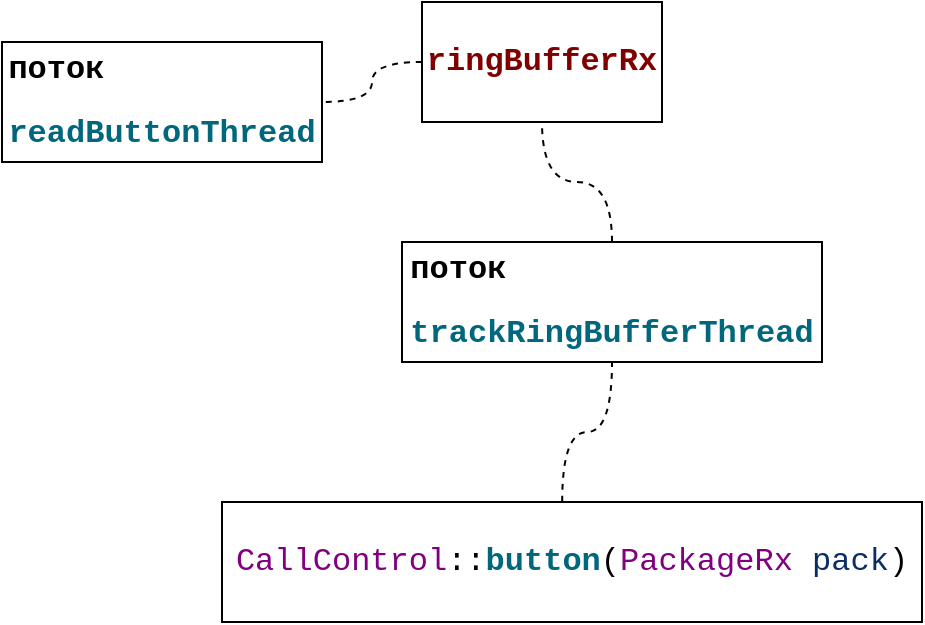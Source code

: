 <mxfile version="19.0.0" type="device"><diagram id="HFC4o7VXz8tdsgXvQ095" name="Page-1"><mxGraphModel dx="981" dy="2251" grid="1" gridSize="10" guides="1" tooltips="1" connect="1" arrows="1" fold="1" page="1" pageScale="1" pageWidth="2336" pageHeight="1654" math="0" shadow="0"><root><mxCell id="0"/><mxCell id="1" parent="0"/><mxCell id="BfFagwlpjobnbaaKY8XI-1" value="&lt;pre style=&quot;background: transparent; font-family: &amp;quot;Liberation Mono&amp;quot;, monospace; font-size: 10pt; text-align: start;&quot; class=&quot;western&quot;&gt;&lt;font color=&quot;#000000&quot;&gt;&lt;font style=&quot;font-size: 12pt;&quot;&gt;&lt;span style=&quot;background: transparent;&quot;&gt;&lt;b style=&quot;&quot;&gt;поток&lt;font color=&quot;#00677c&quot;&gt; &lt;/font&gt;&lt;/b&gt;&lt;/span&gt;&lt;/font&gt;&lt;/font&gt;&lt;/pre&gt;&lt;pre style=&quot;background: transparent; font-family: &amp;quot;Liberation Mono&amp;quot;, monospace; font-size: 10pt; text-align: start;&quot; class=&quot;western&quot;&gt;&lt;font color=&quot;#000000&quot;&gt;&lt;font style=&quot;font-size: 12pt;&quot;&gt;&lt;span style=&quot;background: transparent;&quot;&gt;&lt;font color=&quot;#00677c&quot;&gt;&lt;b&gt;readButtonThread&lt;/b&gt;&lt;/font&gt;&lt;/span&gt;&lt;/font&gt;&lt;/font&gt;&lt;/pre&gt;" style="rounded=0;whiteSpace=wrap;html=1;" vertex="1" parent="1"><mxGeometry x="30" y="-80" width="160" height="60" as="geometry"/></mxCell><mxCell id="BfFagwlpjobnbaaKY8XI-2" value="&lt;pre style=&quot;background: transparent; font-family: &amp;quot;Liberation Mono&amp;quot;, monospace; font-size: 10pt; text-align: start;&quot; class=&quot;western&quot;&gt;&lt;font color=&quot;#000000&quot;&gt;&lt;font color=&quot;#800000&quot;&gt;&lt;font style=&quot;font-size: 12pt;&quot;&gt;&lt;b&gt;ringBufferRx&lt;/b&gt;&lt;/font&gt;&lt;/font&gt;&lt;/font&gt;&lt;/pre&gt;" style="rounded=0;whiteSpace=wrap;html=1;" vertex="1" parent="1"><mxGeometry x="240" y="-100" width="120" height="60" as="geometry"/></mxCell><mxCell id="BfFagwlpjobnbaaKY8XI-5" value="" style="endArrow=none;dashed=1;html=1;strokeWidth=1;rounded=0;entryX=1;entryY=0.5;entryDx=0;entryDy=0;exitX=0;exitY=0.5;exitDx=0;exitDy=0;edgeStyle=orthogonalEdgeStyle;curved=1;" edge="1" parent="1" source="BfFagwlpjobnbaaKY8XI-2" target="BfFagwlpjobnbaaKY8XI-1"><mxGeometry width="50" height="50" relative="1" as="geometry"><mxPoint x="570" y="340" as="sourcePoint"/><mxPoint x="620" y="290" as="targetPoint"/></mxGeometry></mxCell><mxCell id="BfFagwlpjobnbaaKY8XI-6" value="&lt;pre style=&quot;background: transparent; font-family: &amp;quot;Liberation Mono&amp;quot;, monospace; font-size: 10pt; text-align: start;&quot; class=&quot;western&quot;&gt;&lt;font color=&quot;#800080&quot;&gt;&lt;font style=&quot;font-size: 12pt;&quot;&gt;CallControl&lt;/font&gt;&lt;/font&gt;&lt;font style=&quot;font-size: 12pt;&quot;&gt;::&lt;/font&gt;&lt;font color=&quot;#00677c&quot;&gt;&lt;font style=&quot;font-size: 12pt;&quot;&gt;&lt;b&gt;button&lt;/b&gt;&lt;/font&gt;&lt;/font&gt;&lt;font style=&quot;font-size: 12pt;&quot;&gt;(&lt;/font&gt;&lt;font color=&quot;#800080&quot;&gt;&lt;font style=&quot;font-size: 12pt;&quot;&gt;PackageRx&lt;/font&gt;&lt;/font&gt;&lt;font color=&quot;#c0c0c0&quot;&gt;&lt;font style=&quot;font-size: 12pt;&quot;&gt; &lt;/font&gt;&lt;/font&gt;&lt;font color=&quot;#092e64&quot;&gt;&lt;font style=&quot;font-size: 12pt;&quot;&gt;pack&lt;/font&gt;&lt;/font&gt;&lt;font style=&quot;font-size: 12pt;&quot;&gt;)&lt;/font&gt;&lt;/pre&gt;" style="rounded=0;whiteSpace=wrap;html=1;" vertex="1" parent="1"><mxGeometry x="140" y="150" width="350" height="60" as="geometry"/></mxCell><mxCell id="BfFagwlpjobnbaaKY8XI-7" value="&lt;pre style=&quot;background: transparent; font-family: &amp;quot;Liberation Mono&amp;quot;, monospace; font-size: 10pt; text-align: start;&quot; class=&quot;western&quot;&gt;&lt;font color=&quot;#000000&quot;&gt;&lt;font style=&quot;font-size: 12pt;&quot;&gt;&lt;span style=&quot;background: transparent;&quot;&gt;&lt;b style=&quot;&quot;&gt;поток&lt;font color=&quot;#00677c&quot;&gt; &lt;/font&gt;&lt;/b&gt;&lt;/span&gt;&lt;/font&gt;&lt;/font&gt;&lt;/pre&gt;&lt;pre style=&quot;background: transparent; font-family: &amp;quot;Liberation Mono&amp;quot;, monospace; font-size: 10pt; text-align: start;&quot; class=&quot;western&quot;&gt;&lt;pre style=&quot;background: transparent; font-family: &amp;quot;Liberation Mono&amp;quot;, monospace; font-size: 10pt;&quot; class=&quot;western&quot;&gt;&lt;font color=&quot;#000000&quot;&gt;&lt;font color=&quot;#00677c&quot;&gt;&lt;font style=&quot;font-size: 12pt;&quot;&gt;&lt;b&gt;trackRingBufferThread&lt;/b&gt;&lt;/font&gt;&lt;/font&gt;&lt;/font&gt;&lt;/pre&gt;&lt;/pre&gt;" style="rounded=0;whiteSpace=wrap;html=1;" vertex="1" parent="1"><mxGeometry x="230" y="20" width="210" height="60" as="geometry"/></mxCell><mxCell id="BfFagwlpjobnbaaKY8XI-10" value="" style="endArrow=none;html=1;rounded=0;fontColor=#000000;entryX=0.5;entryY=1;entryDx=0;entryDy=0;exitX=0.5;exitY=0;exitDx=0;exitDy=0;edgeStyle=orthogonalEdgeStyle;curved=1;dashed=1;" edge="1" parent="1" source="BfFagwlpjobnbaaKY8XI-7" target="BfFagwlpjobnbaaKY8XI-2"><mxGeometry width="50" height="50" relative="1" as="geometry"><mxPoint x="440" y="320" as="sourcePoint"/><mxPoint x="490" y="270" as="targetPoint"/></mxGeometry></mxCell><mxCell id="BfFagwlpjobnbaaKY8XI-11" value="" style="endArrow=none;dashed=1;html=1;strokeWidth=1;rounded=0;fontColor=#000000;curved=1;entryX=0.5;entryY=1;entryDx=0;entryDy=0;exitX=0.486;exitY=0;exitDx=0;exitDy=0;exitPerimeter=0;edgeStyle=orthogonalEdgeStyle;" edge="1" parent="1" source="BfFagwlpjobnbaaKY8XI-6" target="BfFagwlpjobnbaaKY8XI-7"><mxGeometry width="50" height="50" relative="1" as="geometry"><mxPoint x="440" y="320" as="sourcePoint"/><mxPoint x="490" y="270" as="targetPoint"/></mxGeometry></mxCell></root></mxGraphModel></diagram></mxfile>